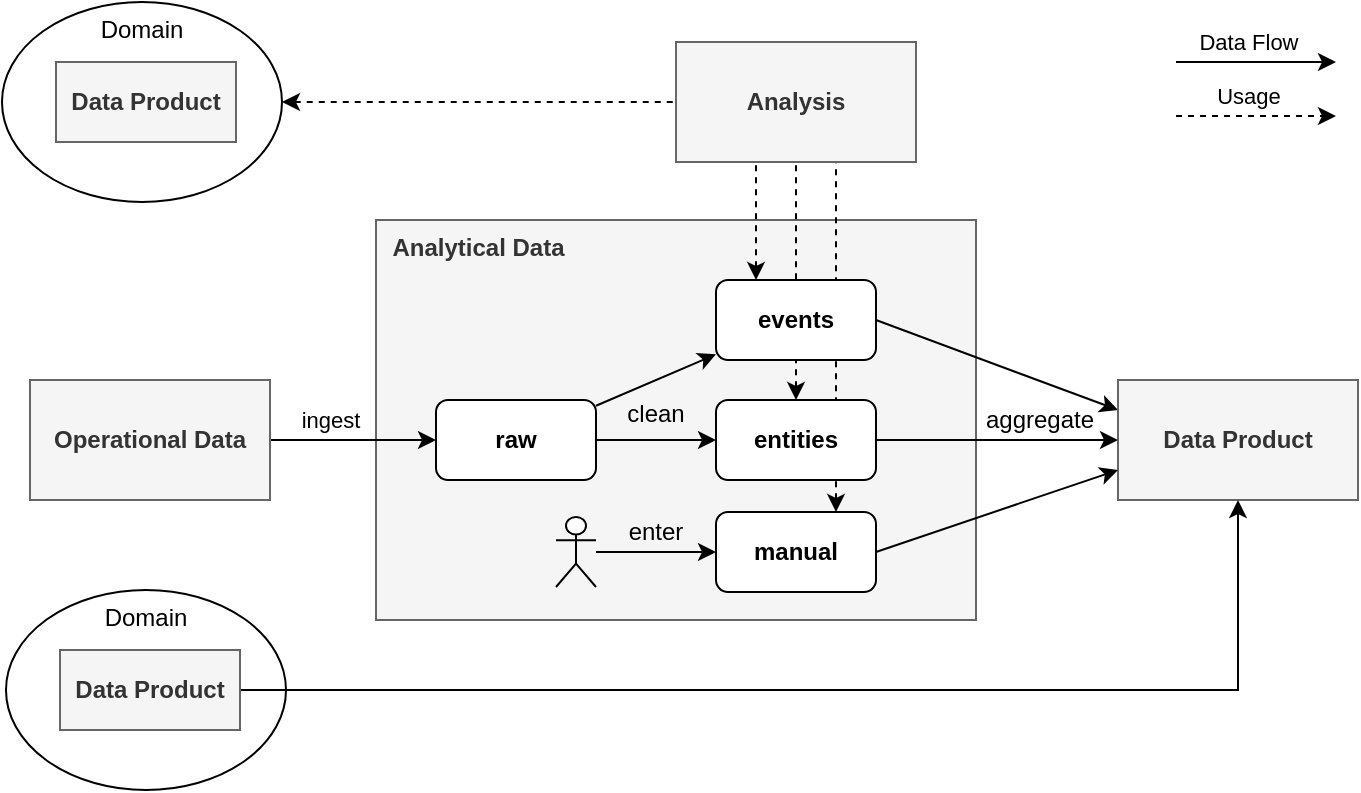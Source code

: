 <mxfile version="16.5.1" type="device"><diagram id="DWjpSvbVxY2pOprUcE6g" name="Page-1"><mxGraphModel dx="1053" dy="811" grid="1" gridSize="10" guides="1" tooltips="1" connect="1" arrows="1" fold="1" page="1" pageScale="1" pageWidth="827" pageHeight="1169" math="0" shadow="0"><root><mxCell id="0"/><mxCell id="1" parent="0"/><mxCell id="22" value="&amp;nbsp; Analytical Data" style="rounded=0;whiteSpace=wrap;html=1;fillColor=#f5f5f5;fontColor=#333333;strokeColor=#666666;fontStyle=1;verticalAlign=top;align=left;" parent="1" vertex="1"><mxGeometry x="290" y="220" width="300" height="200" as="geometry"/></mxCell><mxCell id="19" style="rounded=0;orthogonalLoop=1;jettySize=auto;html=1;startArrow=classic;startFill=1;endArrow=none;endFill=0;dashed=1;exitX=0.5;exitY=0;exitDx=0;exitDy=0;" parent="1" source="AsHQjoa6ET488TH-mFAR-45" target="18" edge="1"><mxGeometry relative="1" as="geometry"/></mxCell><mxCell id="20" style="rounded=0;orthogonalLoop=1;jettySize=auto;html=1;entryX=0;entryY=0.25;entryDx=0;entryDy=0;exitX=1;exitY=0.5;exitDx=0;exitDy=0;" parent="1" source="AsHQjoa6ET488TH-mFAR-44" target="24" edge="1"><mxGeometry relative="1" as="geometry"><mxPoint x="635.5" y="410" as="targetPoint"/></mxGeometry></mxCell><mxCell id="21" value="" style="edgeStyle=orthogonalEdgeStyle;rounded=0;orthogonalLoop=1;jettySize=auto;html=1;startArrow=classic;startFill=1;endArrow=none;endFill=0;exitX=0;exitY=0.5;exitDx=0;exitDy=0;" parent="1" source="AsHQjoa6ET488TH-mFAR-43" target="23" edge="1"><mxGeometry relative="1" as="geometry"/></mxCell><mxCell id="35" value="ingest" style="edgeLabel;html=1;align=center;verticalAlign=middle;resizable=0;points=[];" parent="21" vertex="1" connectable="0"><mxGeometry x="-0.071" y="2" relative="1" as="geometry"><mxPoint x="-15" y="-12" as="offset"/></mxGeometry></mxCell><mxCell id="23" value="Operational Data" style="rounded=0;whiteSpace=wrap;html=1;fillColor=#f5f5f5;fontColor=#333333;strokeColor=#666666;fontStyle=1" parent="1" vertex="1"><mxGeometry x="117" y="300" width="120" height="60" as="geometry"/></mxCell><mxCell id="24" value="Data Product" style="rounded=0;whiteSpace=wrap;html=1;fillColor=#f5f5f5;fontColor=#333333;strokeColor=#666666;fontStyle=1" parent="1" vertex="1"><mxGeometry x="661" y="300" width="120" height="60" as="geometry"/></mxCell><mxCell id="30" value="Domain" style="ellipse;whiteSpace=wrap;html=1;verticalAlign=top;" parent="1" vertex="1"><mxGeometry x="105" y="405" width="140" height="100" as="geometry"/></mxCell><mxCell id="AsHQjoa6ET488TH-mFAR-56" style="edgeStyle=orthogonalEdgeStyle;rounded=0;orthogonalLoop=1;jettySize=auto;html=1;entryX=0.5;entryY=1;entryDx=0;entryDy=0;" edge="1" parent="1" source="31" target="24"><mxGeometry relative="1" as="geometry"/></mxCell><mxCell id="31" value="Data Product" style="rounded=0;whiteSpace=wrap;html=1;fillColor=#f5f5f5;fontColor=#333333;strokeColor=#666666;fontStyle=1" parent="1" vertex="1"><mxGeometry x="132" y="435" width="90" height="40" as="geometry"/></mxCell><mxCell id="40" style="rounded=0;orthogonalLoop=1;jettySize=auto;html=1;" parent="1" edge="1"><mxGeometry relative="1" as="geometry"><mxPoint x="770" y="141" as="targetPoint"/><mxPoint x="690" y="141" as="sourcePoint"/></mxGeometry></mxCell><mxCell id="41" value="Data Flow" style="edgeLabel;html=1;align=center;verticalAlign=middle;resizable=0;points=[];" parent="40" vertex="1" connectable="0"><mxGeometry x="-0.229" relative="1" as="geometry"><mxPoint x="5" y="-10" as="offset"/></mxGeometry></mxCell><mxCell id="42" style="rounded=0;orthogonalLoop=1;jettySize=auto;html=1;dashed=1;" parent="1" edge="1"><mxGeometry relative="1" as="geometry"><mxPoint x="770" y="168" as="targetPoint"/><mxPoint x="690" y="168" as="sourcePoint"/></mxGeometry></mxCell><mxCell id="43" value="Usage" style="edgeLabel;html=1;align=center;verticalAlign=middle;resizable=0;points=[];" parent="42" vertex="1" connectable="0"><mxGeometry x="-0.229" relative="1" as="geometry"><mxPoint x="5" y="-10" as="offset"/></mxGeometry></mxCell><mxCell id="AsHQjoa6ET488TH-mFAR-46" style="rounded=0;orthogonalLoop=1;jettySize=auto;html=1;" edge="1" parent="1" source="AsHQjoa6ET488TH-mFAR-43" target="AsHQjoa6ET488TH-mFAR-44"><mxGeometry relative="1" as="geometry"/></mxCell><mxCell id="AsHQjoa6ET488TH-mFAR-47" style="rounded=0;orthogonalLoop=1;jettySize=auto;html=1;entryX=0;entryY=0.5;entryDx=0;entryDy=0;" edge="1" parent="1" source="AsHQjoa6ET488TH-mFAR-43" target="AsHQjoa6ET488TH-mFAR-45"><mxGeometry relative="1" as="geometry"/></mxCell><mxCell id="AsHQjoa6ET488TH-mFAR-43" value="raw" style="rounded=1;whiteSpace=wrap;html=1;fontStyle=1" vertex="1" parent="1"><mxGeometry x="320" y="310" width="80" height="40" as="geometry"/></mxCell><mxCell id="AsHQjoa6ET488TH-mFAR-49" value="manual" style="rounded=1;whiteSpace=wrap;html=1;fontStyle=1" vertex="1" parent="1"><mxGeometry x="460" y="366" width="80" height="40" as="geometry"/></mxCell><mxCell id="AsHQjoa6ET488TH-mFAR-51" style="edgeStyle=none;rounded=0;orthogonalLoop=1;jettySize=auto;html=1;entryX=0;entryY=0.5;entryDx=0;entryDy=0;" edge="1" parent="1" source="AsHQjoa6ET488TH-mFAR-50" target="AsHQjoa6ET488TH-mFAR-49"><mxGeometry relative="1" as="geometry"/></mxCell><mxCell id="AsHQjoa6ET488TH-mFAR-50" value="" style="shape=umlActor;verticalLabelPosition=bottom;verticalAlign=top;html=1;outlineConnect=0;" vertex="1" parent="1"><mxGeometry x="380" y="368.5" width="20" height="35" as="geometry"/></mxCell><mxCell id="AsHQjoa6ET488TH-mFAR-57" style="rounded=0;orthogonalLoop=1;jettySize=auto;html=1;entryX=0;entryY=0.5;entryDx=0;entryDy=0;exitX=1;exitY=0.5;exitDx=0;exitDy=0;" edge="1" parent="1" source="AsHQjoa6ET488TH-mFAR-45" target="24"><mxGeometry relative="1" as="geometry"><mxPoint x="910" y="350" as="targetPoint"/><mxPoint x="550" y="280" as="sourcePoint"/></mxGeometry></mxCell><mxCell id="AsHQjoa6ET488TH-mFAR-58" style="rounded=0;orthogonalLoop=1;jettySize=auto;html=1;entryX=0;entryY=0.75;entryDx=0;entryDy=0;exitX=1;exitY=0.5;exitDx=0;exitDy=0;" edge="1" parent="1" source="AsHQjoa6ET488TH-mFAR-49" target="24"><mxGeometry relative="1" as="geometry"><mxPoint x="920" y="360" as="targetPoint"/><mxPoint x="560" y="290" as="sourcePoint"/></mxGeometry></mxCell><mxCell id="AsHQjoa6ET488TH-mFAR-59" style="rounded=0;orthogonalLoop=1;jettySize=auto;html=1;startArrow=classic;startFill=1;endArrow=none;endFill=0;dashed=1;exitX=0.25;exitY=0;exitDx=0;exitDy=0;" edge="1" parent="1" source="AsHQjoa6ET488TH-mFAR-44"><mxGeometry relative="1" as="geometry"><mxPoint x="510" y="260" as="sourcePoint"/><mxPoint x="480" y="170" as="targetPoint"/></mxGeometry></mxCell><mxCell id="AsHQjoa6ET488TH-mFAR-60" style="rounded=0;orthogonalLoop=1;jettySize=auto;html=1;startArrow=classic;startFill=1;endArrow=none;endFill=0;dashed=1;exitX=0.75;exitY=0;exitDx=0;exitDy=0;" edge="1" parent="1" source="AsHQjoa6ET488TH-mFAR-49"><mxGeometry relative="1" as="geometry"><mxPoint x="510" y="320" as="sourcePoint"/><mxPoint x="520" y="160" as="targetPoint"/></mxGeometry></mxCell><mxCell id="AsHQjoa6ET488TH-mFAR-61" value="Domain" style="ellipse;whiteSpace=wrap;html=1;verticalAlign=top;" vertex="1" parent="1"><mxGeometry x="103" y="111" width="140" height="100" as="geometry"/></mxCell><mxCell id="AsHQjoa6ET488TH-mFAR-62" value="Data Product" style="rounded=0;whiteSpace=wrap;html=1;fillColor=#f5f5f5;fontColor=#333333;strokeColor=#666666;fontStyle=1" vertex="1" parent="1"><mxGeometry x="130" y="141" width="90" height="40" as="geometry"/></mxCell><mxCell id="AsHQjoa6ET488TH-mFAR-63" style="rounded=0;orthogonalLoop=1;jettySize=auto;html=1;startArrow=classic;startFill=1;endArrow=none;endFill=0;dashed=1;exitX=1;exitY=0.5;exitDx=0;exitDy=0;entryX=0;entryY=0.5;entryDx=0;entryDy=0;" edge="1" parent="1" source="AsHQjoa6ET488TH-mFAR-61" target="18"><mxGeometry relative="1" as="geometry"><mxPoint x="490" y="301" as="sourcePoint"/><mxPoint x="490" y="201" as="targetPoint"/></mxGeometry></mxCell><mxCell id="AsHQjoa6ET488TH-mFAR-64" value="clean" style="text;html=1;strokeColor=none;fillColor=none;align=center;verticalAlign=middle;whiteSpace=wrap;rounded=0;" vertex="1" parent="1"><mxGeometry x="400" y="302" width="60" height="30" as="geometry"/></mxCell><mxCell id="AsHQjoa6ET488TH-mFAR-66" value="aggregate" style="text;html=1;strokeColor=none;fillColor=none;align=center;verticalAlign=middle;whiteSpace=wrap;rounded=0;" vertex="1" parent="1"><mxGeometry x="592" y="305" width="60" height="30" as="geometry"/></mxCell><mxCell id="18" value="Analysis" style="rounded=0;whiteSpace=wrap;html=1;fillColor=#f5f5f5;fontColor=#333333;strokeColor=#666666;fontStyle=1" parent="1" vertex="1"><mxGeometry x="440" y="131" width="120" height="60" as="geometry"/></mxCell><mxCell id="AsHQjoa6ET488TH-mFAR-69" value="enter" style="text;html=1;strokeColor=none;fillColor=none;align=center;verticalAlign=middle;whiteSpace=wrap;rounded=0;" vertex="1" parent="1"><mxGeometry x="400" y="361" width="60" height="30" as="geometry"/></mxCell><mxCell id="AsHQjoa6ET488TH-mFAR-44" value="events" style="rounded=1;whiteSpace=wrap;html=1;fontStyle=1" vertex="1" parent="1"><mxGeometry x="460" y="250" width="80" height="40" as="geometry"/></mxCell><mxCell id="AsHQjoa6ET488TH-mFAR-45" value="entities" style="rounded=1;whiteSpace=wrap;html=1;fontStyle=1" vertex="1" parent="1"><mxGeometry x="460" y="310" width="80" height="40" as="geometry"/></mxCell></root></mxGraphModel></diagram></mxfile>